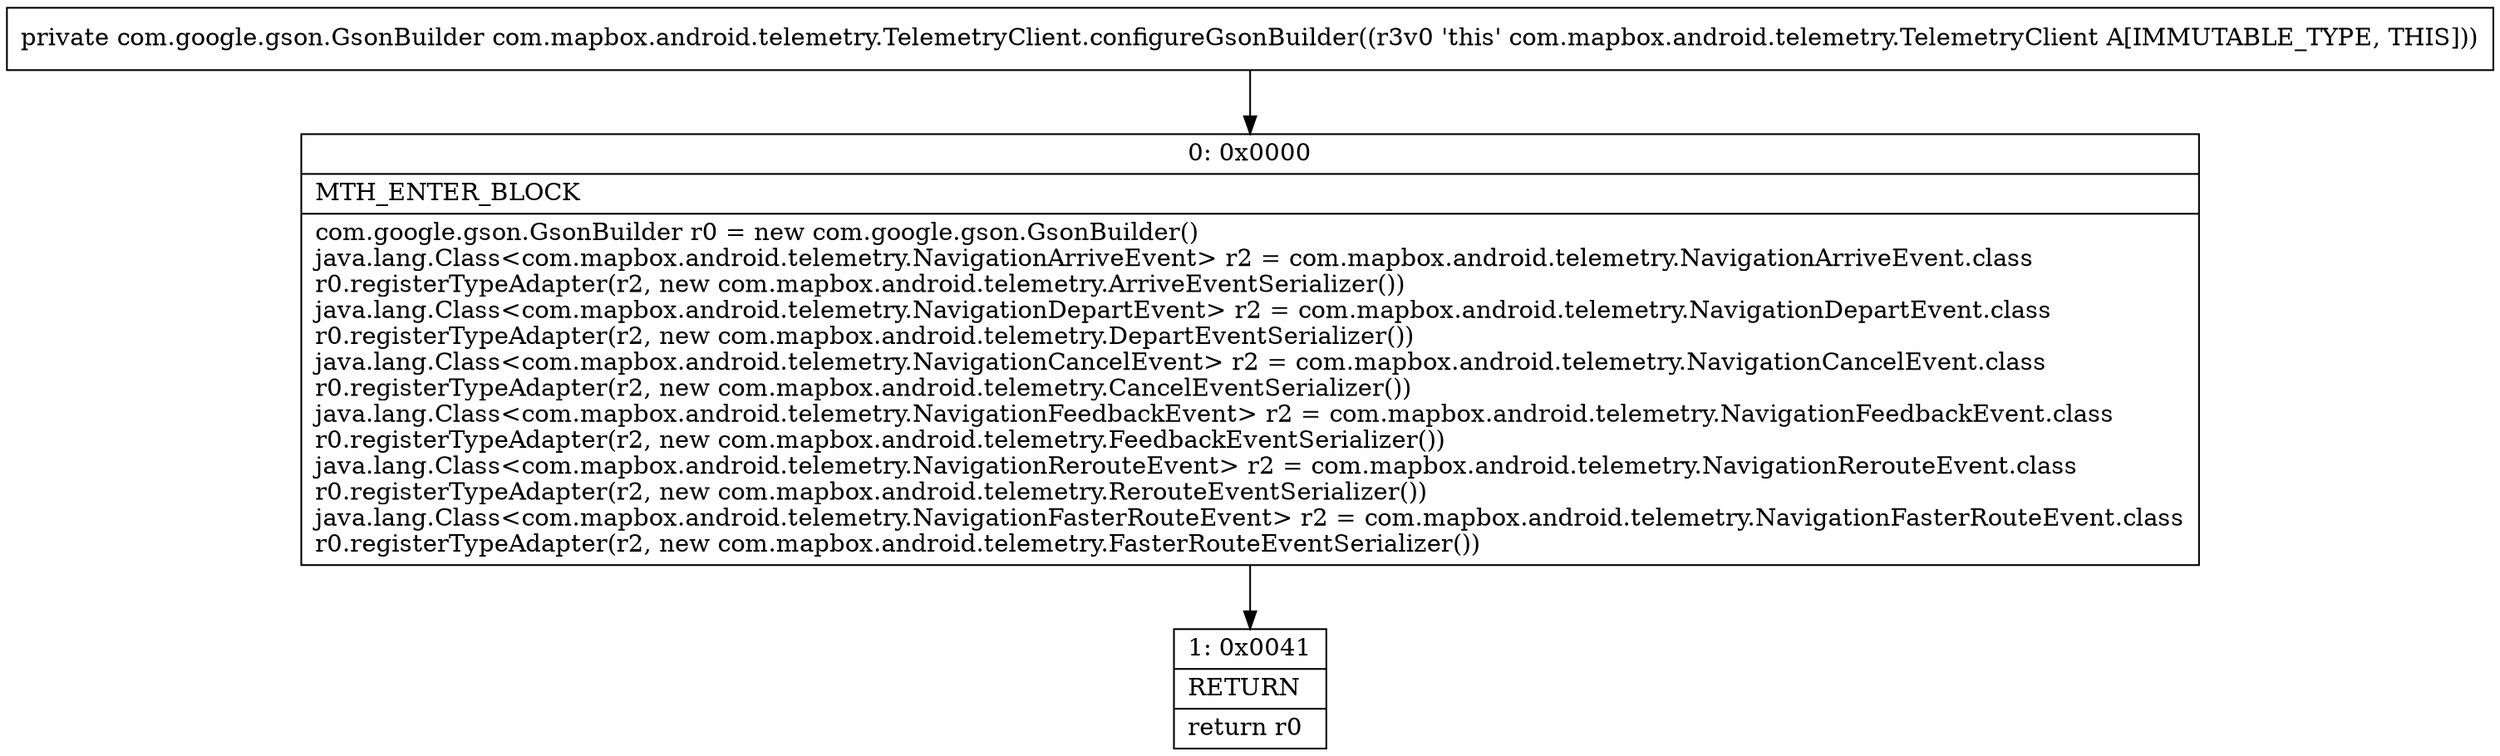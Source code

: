 digraph "CFG forcom.mapbox.android.telemetry.TelemetryClient.configureGsonBuilder()Lcom\/google\/gson\/GsonBuilder;" {
Node_0 [shape=record,label="{0\:\ 0x0000|MTH_ENTER_BLOCK\l|com.google.gson.GsonBuilder r0 = new com.google.gson.GsonBuilder()\ljava.lang.Class\<com.mapbox.android.telemetry.NavigationArriveEvent\> r2 = com.mapbox.android.telemetry.NavigationArriveEvent.class\lr0.registerTypeAdapter(r2, new com.mapbox.android.telemetry.ArriveEventSerializer())\ljava.lang.Class\<com.mapbox.android.telemetry.NavigationDepartEvent\> r2 = com.mapbox.android.telemetry.NavigationDepartEvent.class\lr0.registerTypeAdapter(r2, new com.mapbox.android.telemetry.DepartEventSerializer())\ljava.lang.Class\<com.mapbox.android.telemetry.NavigationCancelEvent\> r2 = com.mapbox.android.telemetry.NavigationCancelEvent.class\lr0.registerTypeAdapter(r2, new com.mapbox.android.telemetry.CancelEventSerializer())\ljava.lang.Class\<com.mapbox.android.telemetry.NavigationFeedbackEvent\> r2 = com.mapbox.android.telemetry.NavigationFeedbackEvent.class\lr0.registerTypeAdapter(r2, new com.mapbox.android.telemetry.FeedbackEventSerializer())\ljava.lang.Class\<com.mapbox.android.telemetry.NavigationRerouteEvent\> r2 = com.mapbox.android.telemetry.NavigationRerouteEvent.class\lr0.registerTypeAdapter(r2, new com.mapbox.android.telemetry.RerouteEventSerializer())\ljava.lang.Class\<com.mapbox.android.telemetry.NavigationFasterRouteEvent\> r2 = com.mapbox.android.telemetry.NavigationFasterRouteEvent.class\lr0.registerTypeAdapter(r2, new com.mapbox.android.telemetry.FasterRouteEventSerializer())\l}"];
Node_1 [shape=record,label="{1\:\ 0x0041|RETURN\l|return r0\l}"];
MethodNode[shape=record,label="{private com.google.gson.GsonBuilder com.mapbox.android.telemetry.TelemetryClient.configureGsonBuilder((r3v0 'this' com.mapbox.android.telemetry.TelemetryClient A[IMMUTABLE_TYPE, THIS])) }"];
MethodNode -> Node_0;
Node_0 -> Node_1;
}

